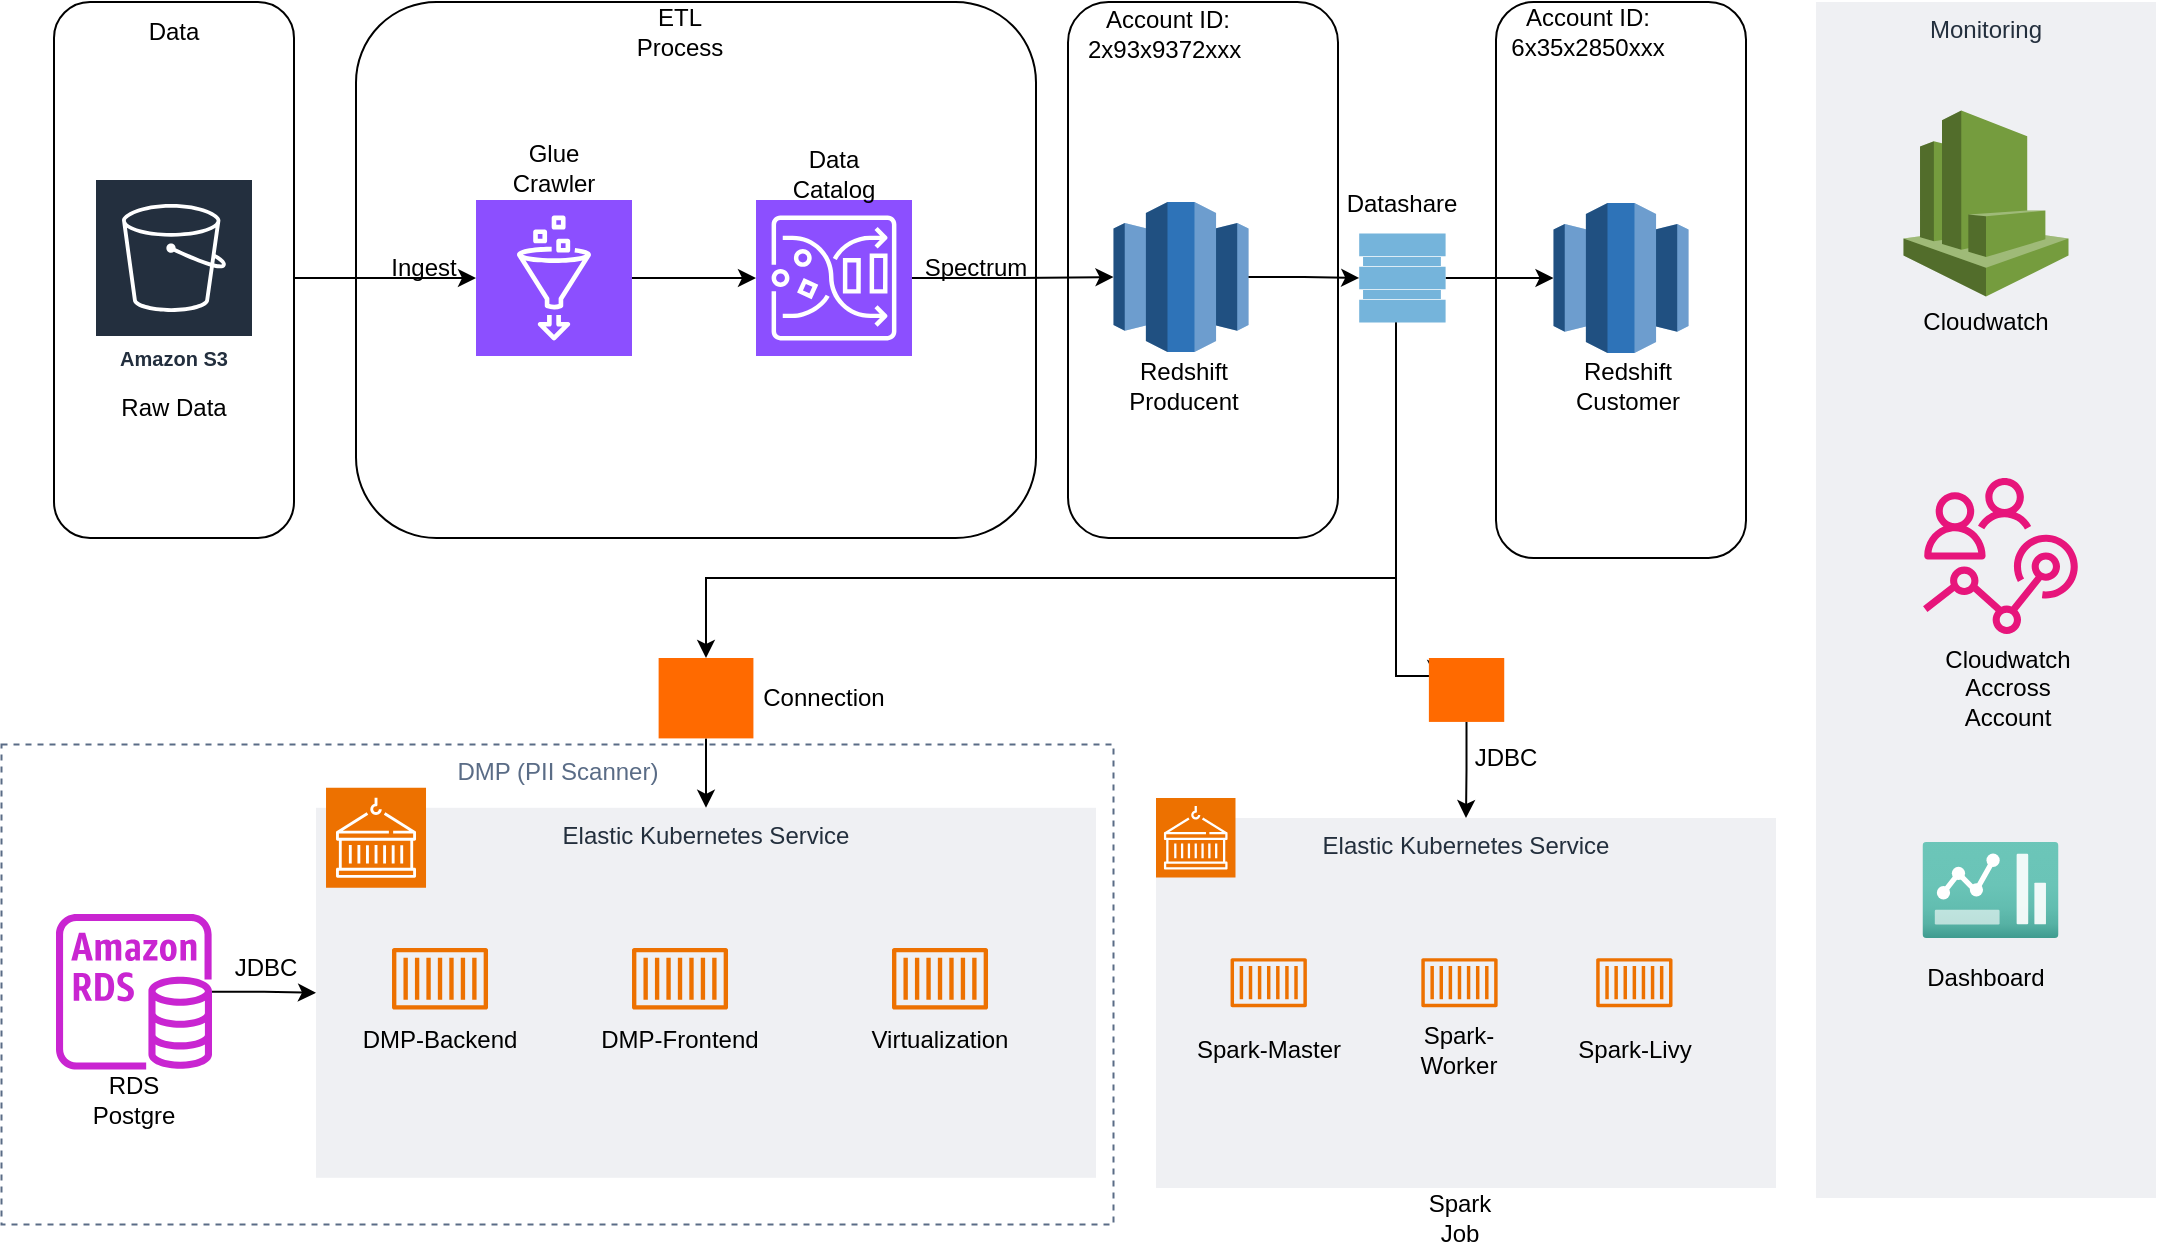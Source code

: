 <mxfile version="27.0.9">
  <diagram name="Page-1" id="HbryDn6_9jwlWsNm0Tkb">
    <mxGraphModel dx="1306" dy="666" grid="1" gridSize="10" guides="1" tooltips="1" connect="1" arrows="1" fold="1" page="1" pageScale="1" pageWidth="1400" pageHeight="850" math="0" shadow="0">
      <root>
        <mxCell id="0" />
        <mxCell id="1" parent="0" />
        <mxCell id="p9uV68agw9XYUXHz2xrb-76" value="DMP (PII Scanner)" style="fillColor=none;strokeColor=#5A6C86;dashed=1;verticalAlign=top;fontStyle=0;fontColor=#5A6C86;whiteSpace=wrap;html=1;" vertex="1" parent="1">
          <mxGeometry x="12.75" y="453.2" width="556" height="240" as="geometry" />
        </mxCell>
        <mxCell id="p9uV68agw9XYUXHz2xrb-57" value="" style="rounded=1;whiteSpace=wrap;html=1;" vertex="1" parent="1">
          <mxGeometry x="760" y="82" width="125" height="278" as="geometry" />
        </mxCell>
        <mxCell id="p9uV68agw9XYUXHz2xrb-34" value="" style="rounded=1;whiteSpace=wrap;html=1;" vertex="1" parent="1">
          <mxGeometry x="546" y="82" width="135" height="268" as="geometry" />
        </mxCell>
        <mxCell id="p9uV68agw9XYUXHz2xrb-33" value="" style="rounded=1;whiteSpace=wrap;html=1;" vertex="1" parent="1">
          <mxGeometry x="190" y="82" width="340" height="268" as="geometry" />
        </mxCell>
        <mxCell id="p9uV68agw9XYUXHz2xrb-10" value="" style="edgeStyle=orthogonalEdgeStyle;rounded=0;orthogonalLoop=1;jettySize=auto;html=1;" edge="1" parent="1" source="p9uV68agw9XYUXHz2xrb-11" target="p9uV68agw9XYUXHz2xrb-9">
          <mxGeometry relative="1" as="geometry" />
        </mxCell>
        <mxCell id="azNNO0ZGQXhRlAiMehCK-1" value="" style="outlineConnect=0;dashed=0;verticalLabelPosition=bottom;verticalAlign=top;align=center;html=1;shape=mxgraph.aws3.redshift;fillColor=#2E73B8;gradientColor=none;" parent="1" vertex="1">
          <mxGeometry x="568.75" y="182" width="67.5" height="75" as="geometry" />
        </mxCell>
        <mxCell id="p9uV68agw9XYUXHz2xrb-5" value="" style="edgeStyle=orthogonalEdgeStyle;rounded=0;orthogonalLoop=1;jettySize=auto;html=1;" edge="1" parent="1" source="p9uV68agw9XYUXHz2xrb-2" target="p9uV68agw9XYUXHz2xrb-4">
          <mxGeometry relative="1" as="geometry" />
        </mxCell>
        <mxCell id="p9uV68agw9XYUXHz2xrb-7" value="" style="edgeStyle=orthogonalEdgeStyle;rounded=0;orthogonalLoop=1;jettySize=auto;html=1;" edge="1" parent="1" source="p9uV68agw9XYUXHz2xrb-4" target="p9uV68agw9XYUXHz2xrb-6">
          <mxGeometry relative="1" as="geometry" />
        </mxCell>
        <mxCell id="p9uV68agw9XYUXHz2xrb-4" value="" style="sketch=0;points=[[0,0,0],[0.25,0,0],[0.5,0,0],[0.75,0,0],[1,0,0],[0,1,0],[0.25,1,0],[0.5,1,0],[0.75,1,0],[1,1,0],[0,0.25,0],[0,0.5,0],[0,0.75,0],[1,0.25,0],[1,0.5,0],[1,0.75,0]];outlineConnect=0;fontColor=#232F3E;fillColor=#8C4FFF;strokeColor=#ffffff;dashed=0;verticalLabelPosition=bottom;verticalAlign=top;align=center;html=1;fontSize=12;fontStyle=0;aspect=fixed;shape=mxgraph.aws4.resourceIcon;resIcon=mxgraph.aws4.glue;" vertex="1" parent="1">
          <mxGeometry x="250" y="181" width="78" height="78" as="geometry" />
        </mxCell>
        <mxCell id="p9uV68agw9XYUXHz2xrb-8" value="" style="edgeStyle=orthogonalEdgeStyle;rounded=0;orthogonalLoop=1;jettySize=auto;html=1;" edge="1" parent="1" source="p9uV68agw9XYUXHz2xrb-6" target="azNNO0ZGQXhRlAiMehCK-1">
          <mxGeometry relative="1" as="geometry" />
        </mxCell>
        <mxCell id="p9uV68agw9XYUXHz2xrb-6" value="" style="sketch=0;points=[[0,0,0],[0.25,0,0],[0.5,0,0],[0.75,0,0],[1,0,0],[0,1,0],[0.25,1,0],[0.5,1,0],[0.75,1,0],[1,1,0],[0,0.25,0],[0,0.5,0],[0,0.75,0],[1,0.25,0],[1,0.5,0],[1,0.75,0]];outlineConnect=0;fontColor=#232F3E;fillColor=#8C4FFF;strokeColor=#ffffff;dashed=0;verticalLabelPosition=bottom;verticalAlign=top;align=center;html=1;fontSize=12;fontStyle=0;aspect=fixed;shape=mxgraph.aws4.resourceIcon;resIcon=mxgraph.aws4.glue_databrew;" vertex="1" parent="1">
          <mxGeometry x="390" y="181" width="78" height="78" as="geometry" />
        </mxCell>
        <mxCell id="p9uV68agw9XYUXHz2xrb-9" value="" style="outlineConnect=0;dashed=0;verticalLabelPosition=bottom;verticalAlign=top;align=center;html=1;shape=mxgraph.aws3.redshift;fillColor=#2E73B8;gradientColor=none;" vertex="1" parent="1">
          <mxGeometry x="788.75" y="182.5" width="67.5" height="75" as="geometry" />
        </mxCell>
        <mxCell id="p9uV68agw9XYUXHz2xrb-20" value="Datashare" style="text;html=1;align=center;verticalAlign=middle;whiteSpace=wrap;rounded=0;" vertex="1" parent="1">
          <mxGeometry x="683.2" y="167.8" width="60" height="30" as="geometry" />
        </mxCell>
        <mxCell id="p9uV68agw9XYUXHz2xrb-23" value="Redshift Producent" style="text;html=1;align=center;verticalAlign=middle;whiteSpace=wrap;rounded=0;" vertex="1" parent="1">
          <mxGeometry x="574" y="259" width="60" height="30" as="geometry" />
        </mxCell>
        <mxCell id="p9uV68agw9XYUXHz2xrb-24" value="Redshift Customer" style="text;html=1;align=center;verticalAlign=middle;whiteSpace=wrap;rounded=0;" vertex="1" parent="1">
          <mxGeometry x="796.25" y="259" width="60" height="30" as="geometry" />
        </mxCell>
        <mxCell id="p9uV68agw9XYUXHz2xrb-27" value="" style="edgeStyle=orthogonalEdgeStyle;rounded=0;orthogonalLoop=1;jettySize=auto;html=1;" edge="1" parent="1" source="p9uV68agw9XYUXHz2xrb-11" target="p9uV68agw9XYUXHz2xrb-26">
          <mxGeometry relative="1" as="geometry">
            <mxPoint x="230.25" y="414" as="sourcePoint" />
            <mxPoint x="230.25" y="640" as="targetPoint" />
            <Array as="points">
              <mxPoint x="710" y="370" />
              <mxPoint x="365" y="370" />
            </Array>
          </mxGeometry>
        </mxCell>
        <mxCell id="p9uV68agw9XYUXHz2xrb-28" value="Data Catalog" style="text;html=1;align=center;verticalAlign=middle;whiteSpace=wrap;rounded=0;" vertex="1" parent="1">
          <mxGeometry x="399" y="152.5" width="60" height="30" as="geometry" />
        </mxCell>
        <mxCell id="p9uV68agw9XYUXHz2xrb-29" value="Spectrum" style="text;html=1;align=center;verticalAlign=middle;whiteSpace=wrap;rounded=0;" vertex="1" parent="1">
          <mxGeometry x="470" y="200" width="60" height="30" as="geometry" />
        </mxCell>
        <mxCell id="p9uV68agw9XYUXHz2xrb-30" value="Glue Crawler" style="text;html=1;align=center;verticalAlign=middle;whiteSpace=wrap;rounded=0;" vertex="1" parent="1">
          <mxGeometry x="259" y="150" width="60" height="30" as="geometry" />
        </mxCell>
        <mxCell id="p9uV68agw9XYUXHz2xrb-43" value="Ingest" style="text;html=1;align=center;verticalAlign=middle;whiteSpace=wrap;rounded=0;" vertex="1" parent="1">
          <mxGeometry x="193.7" y="200" width="60" height="30" as="geometry" />
        </mxCell>
        <mxCell id="p9uV68agw9XYUXHz2xrb-55" value="" style="edgeStyle=orthogonalEdgeStyle;rounded=0;orthogonalLoop=1;jettySize=auto;html=1;" edge="1" parent="1" source="azNNO0ZGQXhRlAiMehCK-1" target="p9uV68agw9XYUXHz2xrb-11">
          <mxGeometry relative="1" as="geometry">
            <mxPoint x="630" y="220" as="sourcePoint" />
            <mxPoint x="712" y="220" as="targetPoint" />
          </mxGeometry>
        </mxCell>
        <mxCell id="p9uV68agw9XYUXHz2xrb-11" value="" style="shadow=0;dashed=0;html=1;strokeColor=none;fillColor=#75B4DB;labelPosition=center;verticalLabelPosition=bottom;verticalAlign=top;align=center;outlineConnect=0;shape=mxgraph.veeam.2d.datastore;" vertex="1" parent="1">
          <mxGeometry x="691.6" y="197.8" width="43.2" height="44.4" as="geometry" />
        </mxCell>
        <mxCell id="p9uV68agw9XYUXHz2xrb-56" style="edgeStyle=orthogonalEdgeStyle;rounded=0;orthogonalLoop=1;jettySize=auto;html=1;" edge="1" parent="1" source="p9uV68agw9XYUXHz2xrb-11">
          <mxGeometry relative="1" as="geometry">
            <mxPoint x="730" y="420" as="targetPoint" />
            <Array as="points">
              <mxPoint x="710" y="419" />
            </Array>
          </mxGeometry>
        </mxCell>
        <mxCell id="p9uV68agw9XYUXHz2xrb-69" value="Account ID: 2x93x9372xxx&amp;nbsp;" style="text;html=1;align=center;verticalAlign=middle;whiteSpace=wrap;rounded=0;" vertex="1" parent="1">
          <mxGeometry x="546" y="83" width="100" height="30" as="geometry" />
        </mxCell>
        <mxCell id="p9uV68agw9XYUXHz2xrb-70" value="Account ID: 6x35x2850xxx" style="text;html=1;align=center;verticalAlign=middle;whiteSpace=wrap;rounded=0;" vertex="1" parent="1">
          <mxGeometry x="756.25" y="82" width="100" height="30" as="geometry" />
        </mxCell>
        <mxCell id="p9uV68agw9XYUXHz2xrb-75" value="" style="edgeStyle=orthogonalEdgeStyle;rounded=0;orthogonalLoop=1;jettySize=auto;html=1;entryX=0;entryY=0.5;entryDx=0;entryDy=0;" edge="1" parent="1" source="p9uV68agw9XYUXHz2xrb-74" target="p9uV68agw9XYUXHz2xrb-37">
          <mxGeometry relative="1" as="geometry" />
        </mxCell>
        <mxCell id="p9uV68agw9XYUXHz2xrb-74" value="" style="sketch=0;outlineConnect=0;fontColor=#232F3E;gradientColor=none;fillColor=#C925D1;strokeColor=none;dashed=0;verticalLabelPosition=bottom;verticalAlign=top;align=center;html=1;fontSize=12;fontStyle=0;aspect=fixed;pointerEvents=1;shape=mxgraph.aws4.rds_instance;" vertex="1" parent="1">
          <mxGeometry x="40" y="537.9" width="78" height="78" as="geometry" />
        </mxCell>
        <mxCell id="p9uV68agw9XYUXHz2xrb-37" value="Elastic Kubernetes Service" style="fillColor=#EFF0F3;strokeColor=none;dashed=0;verticalAlign=top;fontStyle=0;fontColor=#232F3D;whiteSpace=wrap;html=1;" vertex="1" parent="1">
          <mxGeometry x="170" y="484.9" width="390" height="185" as="geometry" />
        </mxCell>
        <mxCell id="p9uV68agw9XYUXHz2xrb-22" value="Connection" style="text;html=1;align=center;verticalAlign=middle;whiteSpace=wrap;rounded=0;" vertex="1" parent="1">
          <mxGeometry x="394.01" y="415.1" width="60" height="30" as="geometry" />
        </mxCell>
        <mxCell id="p9uV68agw9XYUXHz2xrb-41" value="" style="edgeStyle=orthogonalEdgeStyle;rounded=0;orthogonalLoop=1;jettySize=auto;html=1;" edge="1" parent="1" source="p9uV68agw9XYUXHz2xrb-26" target="p9uV68agw9XYUXHz2xrb-37">
          <mxGeometry relative="1" as="geometry" />
        </mxCell>
        <mxCell id="p9uV68agw9XYUXHz2xrb-26" value="" style="points=[];aspect=fixed;html=1;align=center;shadow=0;dashed=0;fillColor=#FF6A00;strokeColor=none;shape=mxgraph.alibaba_cloud.nlb_network_load_balancer_01;" vertex="1" parent="1">
          <mxGeometry x="341.31" y="410" width="47.4" height="40.2" as="geometry" />
        </mxCell>
        <mxCell id="p9uV68agw9XYUXHz2xrb-36" value="" style="sketch=0;points=[[0,0,0],[0.25,0,0],[0.5,0,0],[0.75,0,0],[1,0,0],[0,1,0],[0.25,1,0],[0.5,1,0],[0.75,1,0],[1,1,0],[0,0.25,0],[0,0.5,0],[0,0.75,0],[1,0.25,0],[1,0.5,0],[1,0.75,0]];outlineConnect=0;fontColor=#232F3E;fillColor=#ED7100;strokeColor=#ffffff;dashed=0;verticalLabelPosition=bottom;verticalAlign=top;align=center;html=1;fontSize=12;fontStyle=0;aspect=fixed;shape=mxgraph.aws4.resourceIcon;resIcon=mxgraph.aws4.containers;" vertex="1" parent="1">
          <mxGeometry x="175.01" y="474.9" width="50" height="50" as="geometry" />
        </mxCell>
        <mxCell id="p9uV68agw9XYUXHz2xrb-47" value="" style="group" vertex="1" connectable="0" parent="1">
          <mxGeometry x="185.01" y="554.9" width="94" height="61" as="geometry" />
        </mxCell>
        <mxCell id="p9uV68agw9XYUXHz2xrb-45" value="" style="sketch=0;outlineConnect=0;fontColor=#232F3E;gradientColor=none;fillColor=#ED7100;strokeColor=none;dashed=0;verticalLabelPosition=bottom;verticalAlign=top;align=center;html=1;fontSize=12;fontStyle=0;aspect=fixed;pointerEvents=1;shape=mxgraph.aws4.container_1;" vertex="1" parent="p9uV68agw9XYUXHz2xrb-47">
          <mxGeometry x="23" width="48" height="31" as="geometry" />
        </mxCell>
        <mxCell id="p9uV68agw9XYUXHz2xrb-46" value="DMP-Backend" style="text;html=1;align=center;verticalAlign=middle;whiteSpace=wrap;rounded=0;" vertex="1" parent="p9uV68agw9XYUXHz2xrb-47">
          <mxGeometry y="31" width="94" height="30" as="geometry" />
        </mxCell>
        <mxCell id="p9uV68agw9XYUXHz2xrb-48" value="" style="group" vertex="1" connectable="0" parent="1">
          <mxGeometry x="305.01" y="554.9" width="94" height="61" as="geometry" />
        </mxCell>
        <mxCell id="p9uV68agw9XYUXHz2xrb-49" value="" style="sketch=0;outlineConnect=0;fontColor=#232F3E;gradientColor=none;fillColor=#ED7100;strokeColor=none;dashed=0;verticalLabelPosition=bottom;verticalAlign=top;align=center;html=1;fontSize=12;fontStyle=0;aspect=fixed;pointerEvents=1;shape=mxgraph.aws4.container_1;" vertex="1" parent="p9uV68agw9XYUXHz2xrb-48">
          <mxGeometry x="23" width="48" height="31" as="geometry" />
        </mxCell>
        <mxCell id="p9uV68agw9XYUXHz2xrb-50" value="DMP-Frontend" style="text;html=1;align=center;verticalAlign=middle;whiteSpace=wrap;rounded=0;" vertex="1" parent="p9uV68agw9XYUXHz2xrb-48">
          <mxGeometry y="31" width="94" height="30" as="geometry" />
        </mxCell>
        <mxCell id="p9uV68agw9XYUXHz2xrb-51" value="" style="group" vertex="1" connectable="0" parent="1">
          <mxGeometry x="435.01" y="554.9" width="94" height="61" as="geometry" />
        </mxCell>
        <mxCell id="p9uV68agw9XYUXHz2xrb-52" value="" style="sketch=0;outlineConnect=0;fontColor=#232F3E;gradientColor=none;fillColor=#ED7100;strokeColor=none;dashed=0;verticalLabelPosition=bottom;verticalAlign=top;align=center;html=1;fontSize=12;fontStyle=0;aspect=fixed;pointerEvents=1;shape=mxgraph.aws4.container_1;" vertex="1" parent="p9uV68agw9XYUXHz2xrb-51">
          <mxGeometry x="23" width="48" height="31" as="geometry" />
        </mxCell>
        <mxCell id="p9uV68agw9XYUXHz2xrb-53" value="Virtualization" style="text;html=1;align=center;verticalAlign=middle;whiteSpace=wrap;rounded=0;" vertex="1" parent="p9uV68agw9XYUXHz2xrb-51">
          <mxGeometry y="31" width="94" height="30" as="geometry" />
        </mxCell>
        <mxCell id="p9uV68agw9XYUXHz2xrb-77" value="RDS Postgre" style="text;html=1;align=center;verticalAlign=middle;whiteSpace=wrap;rounded=0;" vertex="1" parent="1">
          <mxGeometry x="49" y="615.9" width="60" height="30" as="geometry" />
        </mxCell>
        <mxCell id="p9uV68agw9XYUXHz2xrb-81" value="ETL Process" style="text;html=1;align=center;verticalAlign=middle;whiteSpace=wrap;rounded=0;" vertex="1" parent="1">
          <mxGeometry x="322.01" y="82" width="60" height="30" as="geometry" />
        </mxCell>
        <mxCell id="p9uV68agw9XYUXHz2xrb-82" value="JDBC" style="text;html=1;align=center;verticalAlign=middle;whiteSpace=wrap;rounded=0;" vertex="1" parent="1">
          <mxGeometry x="115.01" y="550" width="60" height="30" as="geometry" />
        </mxCell>
        <mxCell id="p9uV68agw9XYUXHz2xrb-38" value="Elastic Kubernetes Service" style="fillColor=#EFF0F3;strokeColor=none;dashed=0;verticalAlign=top;fontStyle=0;fontColor=#232F3D;whiteSpace=wrap;html=1;" vertex="1" parent="1">
          <mxGeometry x="590" y="490" width="310" height="185" as="geometry" />
        </mxCell>
        <mxCell id="p9uV68agw9XYUXHz2xrb-18" value="Spark Job" style="text;html=1;align=center;verticalAlign=middle;whiteSpace=wrap;rounded=0;" vertex="1" parent="1">
          <mxGeometry x="717.895" y="675" width="47.692" height="30" as="geometry" />
        </mxCell>
        <mxCell id="p9uV68agw9XYUXHz2xrb-39" value="" style="sketch=0;points=[[0,0,0],[0.25,0,0],[0.5,0,0],[0.75,0,0],[1,0,0],[0,1,0],[0.25,1,0],[0.5,1,0],[0.75,1,0],[1,1,0],[0,0.25,0],[0,0.5,0],[0,0.75,0],[1,0.25,0],[1,0.5,0],[1,0.75,0]];outlineConnect=0;fontColor=#232F3E;fillColor=#ED7100;strokeColor=#ffffff;dashed=0;verticalLabelPosition=bottom;verticalAlign=top;align=center;html=1;fontSize=12;fontStyle=0;aspect=fixed;shape=mxgraph.aws4.resourceIcon;resIcon=mxgraph.aws4.containers;" vertex="1" parent="1">
          <mxGeometry x="590" y="480" width="39.744" height="39.744" as="geometry" />
        </mxCell>
        <mxCell id="p9uV68agw9XYUXHz2xrb-42" value="JDBC" style="text;html=1;align=center;verticalAlign=middle;whiteSpace=wrap;rounded=0;" vertex="1" parent="1">
          <mxGeometry x="741.054" y="444.9" width="47.692" height="30" as="geometry" />
        </mxCell>
        <mxCell id="p9uV68agw9XYUXHz2xrb-58" value="" style="edgeStyle=orthogonalEdgeStyle;rounded=0;orthogonalLoop=1;jettySize=auto;html=1;" edge="1" parent="1" source="p9uV68agw9XYUXHz2xrb-40" target="p9uV68agw9XYUXHz2xrb-38">
          <mxGeometry relative="1" as="geometry" />
        </mxCell>
        <mxCell id="p9uV68agw9XYUXHz2xrb-40" value="" style="points=[];aspect=fixed;html=1;align=center;shadow=0;dashed=0;fillColor=#FF6A00;strokeColor=none;shape=mxgraph.alibaba_cloud.nlb_network_load_balancer_01;" vertex="1" parent="1">
          <mxGeometry x="726.44" y="410" width="37.677" height="31.954" as="geometry" />
        </mxCell>
        <mxCell id="p9uV68agw9XYUXHz2xrb-59" value="" style="group" vertex="1" connectable="0" parent="1">
          <mxGeometry x="608.997" y="560" width="74.718" height="61" as="geometry" />
        </mxCell>
        <mxCell id="p9uV68agw9XYUXHz2xrb-60" value="" style="sketch=0;outlineConnect=0;fontColor=#232F3E;gradientColor=none;fillColor=#ED7100;strokeColor=none;dashed=0;verticalLabelPosition=bottom;verticalAlign=top;align=center;html=1;fontSize=12;fontStyle=0;aspect=fixed;pointerEvents=1;shape=mxgraph.aws4.container_1;" vertex="1" parent="p9uV68agw9XYUXHz2xrb-59">
          <mxGeometry x="18.282" width="38.154" height="24.641" as="geometry" />
        </mxCell>
        <mxCell id="p9uV68agw9XYUXHz2xrb-61" value="Spark-Master" style="text;html=1;align=center;verticalAlign=middle;whiteSpace=wrap;rounded=0;" vertex="1" parent="p9uV68agw9XYUXHz2xrb-59">
          <mxGeometry y="31" width="74.718" height="30" as="geometry" />
        </mxCell>
        <mxCell id="p9uV68agw9XYUXHz2xrb-62" value="" style="group" vertex="1" connectable="0" parent="1">
          <mxGeometry x="704.382" y="560" width="74.718" height="61" as="geometry" />
        </mxCell>
        <mxCell id="p9uV68agw9XYUXHz2xrb-63" value="" style="sketch=0;outlineConnect=0;fontColor=#232F3E;gradientColor=none;fillColor=#ED7100;strokeColor=none;dashed=0;verticalLabelPosition=bottom;verticalAlign=top;align=center;html=1;fontSize=12;fontStyle=0;aspect=fixed;pointerEvents=1;shape=mxgraph.aws4.container_1;" vertex="1" parent="p9uV68agw9XYUXHz2xrb-62">
          <mxGeometry x="18.282" width="38.154" height="24.641" as="geometry" />
        </mxCell>
        <mxCell id="p9uV68agw9XYUXHz2xrb-64" value="Spark-Worker" style="text;html=1;align=center;verticalAlign=middle;whiteSpace=wrap;rounded=0;" vertex="1" parent="p9uV68agw9XYUXHz2xrb-62">
          <mxGeometry y="31" width="74.718" height="30" as="geometry" />
        </mxCell>
        <mxCell id="p9uV68agw9XYUXHz2xrb-65" value="" style="group" vertex="1" connectable="0" parent="1">
          <mxGeometry x="791.818" y="560" width="74.718" height="61" as="geometry" />
        </mxCell>
        <mxCell id="p9uV68agw9XYUXHz2xrb-66" value="" style="sketch=0;outlineConnect=0;fontColor=#232F3E;gradientColor=none;fillColor=#ED7100;strokeColor=none;dashed=0;verticalLabelPosition=bottom;verticalAlign=top;align=center;html=1;fontSize=12;fontStyle=0;aspect=fixed;pointerEvents=1;shape=mxgraph.aws4.container_1;" vertex="1" parent="p9uV68agw9XYUXHz2xrb-65">
          <mxGeometry x="18.282" width="38.154" height="24.641" as="geometry" />
        </mxCell>
        <mxCell id="p9uV68agw9XYUXHz2xrb-67" value="Spark-Livy" style="text;html=1;align=center;verticalAlign=middle;whiteSpace=wrap;rounded=0;" vertex="1" parent="p9uV68agw9XYUXHz2xrb-65">
          <mxGeometry y="31" width="74.718" height="30" as="geometry" />
        </mxCell>
        <mxCell id="p9uV68agw9XYUXHz2xrb-84" value="" style="group" vertex="1" connectable="0" parent="1">
          <mxGeometry x="39" y="82" width="120" height="268" as="geometry" />
        </mxCell>
        <mxCell id="p9uV68agw9XYUXHz2xrb-32" value="" style="rounded=1;whiteSpace=wrap;html=1;" vertex="1" parent="p9uV68agw9XYUXHz2xrb-84">
          <mxGeometry width="120" height="268" as="geometry" />
        </mxCell>
        <mxCell id="p9uV68agw9XYUXHz2xrb-2" value="Amazon S3" style="sketch=0;outlineConnect=0;fontColor=#232F3E;gradientColor=none;strokeColor=#ffffff;fillColor=#232F3E;dashed=0;verticalLabelPosition=middle;verticalAlign=bottom;align=center;html=1;whiteSpace=wrap;fontSize=10;fontStyle=1;spacing=3;shape=mxgraph.aws4.productIcon;prIcon=mxgraph.aws4.s3;" vertex="1" parent="p9uV68agw9XYUXHz2xrb-84">
          <mxGeometry x="20" y="88" width="80" height="100" as="geometry" />
        </mxCell>
        <mxCell id="p9uV68agw9XYUXHz2xrb-31" value="Raw Data" style="text;html=1;align=center;verticalAlign=middle;whiteSpace=wrap;rounded=0;" vertex="1" parent="p9uV68agw9XYUXHz2xrb-84">
          <mxGeometry x="30" y="188" width="60" height="30" as="geometry" />
        </mxCell>
        <mxCell id="p9uV68agw9XYUXHz2xrb-80" value="Data" style="text;html=1;align=center;verticalAlign=middle;whiteSpace=wrap;rounded=0;" vertex="1" parent="p9uV68agw9XYUXHz2xrb-84">
          <mxGeometry x="30" width="60" height="30" as="geometry" />
        </mxCell>
        <mxCell id="p9uV68agw9XYUXHz2xrb-86" value="Monitoring" style="fillColor=#EFF0F3;strokeColor=none;dashed=0;verticalAlign=top;fontStyle=0;fontColor=#232F3D;whiteSpace=wrap;html=1;" vertex="1" parent="1">
          <mxGeometry x="920" y="82" width="170" height="598" as="geometry" />
        </mxCell>
        <mxCell id="p9uV68agw9XYUXHz2xrb-87" value="" style="outlineConnect=0;dashed=0;verticalLabelPosition=bottom;verticalAlign=top;align=center;html=1;shape=mxgraph.aws3.cloudwatch;fillColor=#759C3E;gradientColor=none;" vertex="1" parent="1">
          <mxGeometry x="963.75" y="136.3" width="82.5" height="93" as="geometry" />
        </mxCell>
        <mxCell id="p9uV68agw9XYUXHz2xrb-88" value="" style="sketch=0;outlineConnect=0;fontColor=#232F3E;gradientColor=none;fillColor=#E7157B;strokeColor=none;dashed=0;verticalLabelPosition=bottom;verticalAlign=top;align=center;html=1;fontSize=12;fontStyle=0;aspect=fixed;pointerEvents=1;shape=mxgraph.aws4.cloudwatch_cross_account_observability;" vertex="1" parent="1">
          <mxGeometry x="973.25" y="320" width="78" height="78" as="geometry" />
        </mxCell>
        <mxCell id="p9uV68agw9XYUXHz2xrb-91" value="" style="image;aspect=fixed;html=1;points=[];align=center;fontSize=12;image=img/lib/azure2/general/Dashboard2.svg;" vertex="1" parent="1">
          <mxGeometry x="973.25" y="502" width="68" height="48" as="geometry" />
        </mxCell>
        <mxCell id="p9uV68agw9XYUXHz2xrb-92" value="Cloudwatch" style="text;html=1;align=center;verticalAlign=middle;whiteSpace=wrap;rounded=0;" vertex="1" parent="1">
          <mxGeometry x="975" y="227" width="60" height="30" as="geometry" />
        </mxCell>
        <mxCell id="p9uV68agw9XYUXHz2xrb-93" value="Cloudwatch Accross Account" style="text;html=1;align=center;verticalAlign=middle;whiteSpace=wrap;rounded=0;" vertex="1" parent="1">
          <mxGeometry x="986.25" y="410" width="60" height="30" as="geometry" />
        </mxCell>
        <mxCell id="p9uV68agw9XYUXHz2xrb-94" value="Dashboard" style="text;html=1;align=center;verticalAlign=middle;whiteSpace=wrap;rounded=0;" vertex="1" parent="1">
          <mxGeometry x="975" y="554.9" width="60" height="30" as="geometry" />
        </mxCell>
      </root>
    </mxGraphModel>
  </diagram>
</mxfile>
